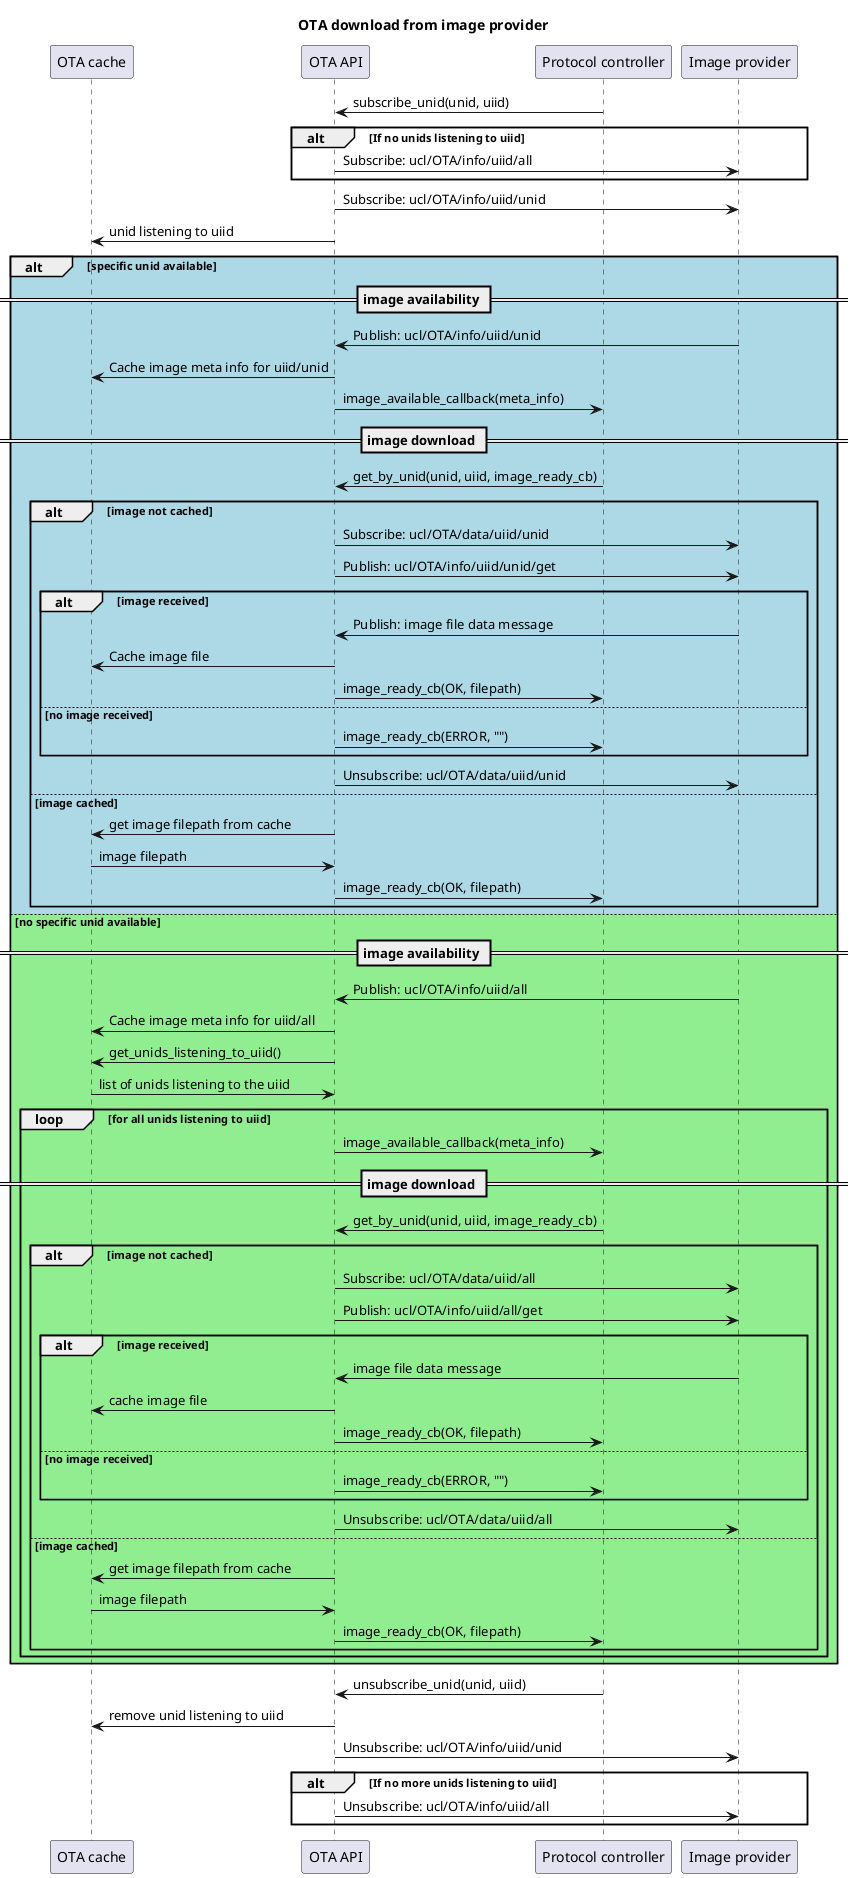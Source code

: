 @startuml ota_internal.svg
title OTA download from image provider

participant "OTA cache" as OTAC
participant "OTA API" as API
participant "Protocol controller" as PC
participant "Image provider" as IP

PC -> API: subscribe_unid(unid, uiid)

alt If no unids listening to uiid
API -> IP: Subscribe: ucl/OTA/info/uiid/all
end
API -> IP: Subscribe: ucl/OTA/info/uiid/unid
API -> OTAC: unid listening to uiid
alt #LightBlue specific unid available
== image availability ==
IP -> API: Publish: ucl/OTA/info/uiid/unid
API -> OTAC: Cache image meta info for uiid/unid
API -> PC: image_available_callback(meta_info)
== image download ==
PC -> API: get_by_unid(unid, uiid, image_ready_cb)
alt #LightBlue image not cached
API -> IP: Subscribe: ucl/OTA/data/uiid/unid
API -> IP: Publish: ucl/OTA/info/uiid/unid/get
alt #LightBlue image received
IP -> API: Publish: image file data message
API -> OTAC: Cache image file
API -> PC: image_ready_cb(OK, filepath)
else no image received
API -> PC: image_ready_cb(ERROR, "")
end
API -> IP: Unsubscribe: ucl/OTA/data/uiid/unid
else #LightBlue image cached
API -> OTAC: get image filepath from cache
OTAC -> API: image filepath
API -> PC: image_ready_cb(OK, filepath)
end

else #LightGreen no specific unid available
== image availability ==
IP -> API: Publish: ucl/OTA/info/uiid/all
API -> OTAC: Cache image meta info for uiid/all
API -> OTAC: get_unids_listening_to_uiid()
OTAC -> API: list of unids listening to the uiid
loop #LightGreen for all unids listening to uiid
API -> PC: image_available_callback(meta_info)
== image download ==
PC -> API: get_by_unid(unid, uiid, image_ready_cb)
alt #LightGreen image not cached
API -> IP: Subscribe: ucl/OTA/data/uiid/all
API -> IP: Publish: ucl/OTA/info/uiid/all/get
alt #LightGreen image received
IP -> API: image file data message
API -> OTAC: cache image file
API -> PC: image_ready_cb(OK, filepath)
else #LightGreen no image received
API -> PC: image_ready_cb(ERROR, "")
end
API -> IP: Unsubscribe: ucl/OTA/data/uiid/all
else #LightGreen image cached
API -> OTAC: get image filepath from cache
OTAC -> API: image filepath
API -> PC: image_ready_cb(OK, filepath)
end
end
end
PC -> API: unsubscribe_unid(unid, uiid)
API -> OTAC: remove unid listening to uiid
API -> IP: Unsubscribe: ucl/OTA/info/uiid/unid
alt If no more unids listening to uiid
API -> IP: Unsubscribe: ucl/OTA/info/uiid/all
end
@enduml
@startuml inline_umlgraph_1.svg
class AttributeStoreRoot
entity Network <<instance>> {
  uint8_t search_key
  ...network data...
}
entity Device_1 <<instance>> {
  zigbee_eui64_t search_key
  ...device data...
}
entity Device_2 <<instance>> {
  zigbee_eui64_t search_key
  ...device data...
}
entity Device_3 <<instance>> {
  zigbee_eui64_t search_key
  ...device data...
}
entity Endpoint_1_1 <<instance>> {
  zigbee_endpoint_id_t search_key
  ...endpoint data...
}
entity Endpoint_1_2 <<instance>> {
  zigbee_endpoint_id_t search_key
  ...endpoint data...
}
entity Endpoint_2_1 <<instance>> {
  zigbee_endpoint_id_t search_key
  ...endpoint data...
}
entity Endpoint_3_1 <<instance>> {
  zigbee_endpoint_id_t search_key
  ...endpoint data...
}
entity Endpoint_3_2 <<instance>> {
  zigbee_endpoint_id_t search_key
  ...endpoint data...
}
entity Endpoint_3_3 <<instance>> {
  zigbee_endpoint_id_t search_key
  ...endpoint data...
}
entity Cluster_1_1_x <<instance>> {
  zcl_cluster_id_t search_key
  ...cluster data...
}
entity Cluster_1_2_x <<instance>> {
  zcl_cluster_id_t search_key
  ...cluster data...
}
entity Cluster_2_1_x <<instance>> {
  zcl_cluster_id_t search_key
  ...cluster data...
}
entity Cluster_3_1_x <<instance>> {
  zcl_cluster_id_t search_key
  ...cluster data...
}
entity Cluster_3_2_x <<instance>> {
  zcl_cluster_id_t search_key
  ...cluster data...
}
entity Cluster_3_3_x <<instance>> {
  zcl_cluster_id_t search_key
  ...cluster data...
}

AttributeStoreRoot o-down- Network: 1..1
Network o-down- Device_1
Network o-down- Device_2
Network o-down- Device_3
Device_1 o-down- Endpoint_1_1
Device_1 o-down- Endpoint_1_2
Device_2 o-down- Endpoint_2_1
Device_3 o-down- Endpoint_3_1
Device_3 o-down- Endpoint_3_2
Device_3 o-down- Endpoint_3_3
Endpoint_1_1 o-down- Cluster_1_1_x
Endpoint_1_2 o-down- Cluster_1_2_x
Endpoint_2_1 o-down- Cluster_2_1_x
Endpoint_3_1 o-down- Cluster_3_1_x
Endpoint_3_2 o-down- Cluster_3_2_x
Endpoint_3_3 o-down- Cluster_3_3_x
@enduml
@startuml inline_umlgraph_3.svg
!pragma teoz true
participant "Listener" as p_listener
participant "Controller" as p_controller
participant "ZigPC Discovery" as p_discovery
participant "ZigPC Gateway" as p_gateway
hide footbox
title "ZigPC Discovery Behaviour"
== Register p_listener (for all device updates) ==
p_listener -> p_discovery: add_listener(listener_callback)
== Start Interview with callback (for single device updates) ==
p_controller -> p_discovery: interview_device(EUI64_X,controller_callback)
...
p_controller <- p_discovery: controller_callback(EUI64_X, DISCOVERY_START)
p_listener <- p_discovery: listener_callback(EUI64_X, DISCOVERY_START)
...
note over p_discovery
Discover endpoints under device
end note
p_discovery -> p_gateway: Send DiscoverDevice Request for EUI64_X
...
alt #pink DeviceDiscovery Timeout
  p_controller <- p_discovery: controller_callback(EUI64_X, DEVICE_DISCOVERY_FAIL)
  p_listener <- p_discovery: listener_callback(EUI64_X, DEVICE_DISCOVERY_FAIL)
else #white
  ...
  p_discovery <- p_gateway: Receive DiscoverDevice Response for EUI64_X \n ActiveEndpointList: [1,2,3]
  ...
  loop for EP in ActiveEndpointList
    ...
    note over p_discovery
    Discover clusters under EP sequentially
    end note
    p_discovery -> p_gateway: Send DiscoverEndpoint Request for EUI64_X::EP
    ...
    alt #pink EndpointDiscovery Timeout
      p_controller <- p_discovery: controller_callback(EUI64_X, ENDPOINT_DISCOVERY_FAIL)
      p_listener <- p_discovery: listener_callback(EUI64_X, ENDPOINT_DISCOVERY_FAIL)
    else #white
      ...
      ...
      p_discovery <- p_gateway: Receive EndpointDiscover Response for EUI64_X::EP \n {serverClusters: [1,4,6], clientClusters: [4]}
    end alt
  end loop

  note over p_discovery
  All Endpoints Discovered, Discovery Complete
  end note
  p_controller <- p_discovery: controller_callback(EUI64_X, DISCOVERY_SUCCESS)
  p_listener <- p_discovery: listener_callback(EUI64_X, DISCOVERY_SUCCESS)
end alt
@enduml
@startuml inline_umlgraph_5.svg
hide footbox
participant "Listener Component" as LC
participant "ZigPC ZCL Command Parser" as CP
participant "ZigPC Gateway" as GT

=== Initialization ==
CP -> GT : Setup notifications for incoming Commands from PAN nodes
...
LC -> CP: Register to receive Groups/AddGroupResponse command events
... Time goes by ...

=== ZCL Groups/AddGroupResponse Command Received from PAN node ==
GT -> CP : Send Command data
CP -> CP : Check cluster support
alt Groups cluster not supported
     CP -> GT: Send back ZCL_CLUSTER_NOT_SUPPORTED status
else Groups cluster parsing supported by component
     CP -> CP : Check Groups/AddGroupResponse support
  alt Groups/AddGroupResponse not supported
    CP -> GT: Send back ZCL_CLUSTER_COMMAND_NOT_SUPPORTED status
  else Groups/AddGroupResponse parsing supported by component
     CP -> CP: Parse payload for Groups/AddGroupResponse
     CP -> CP: Find registered callbacks for Groups/AddGroupResponse
      loop Groups/AddGroupResponse registered callbacks
        CP -> LC: Invoke callback with Groups/AddGroupResponse data
      end loop
     CP -> GT: Send back ZCL_STATUS_SUCCESS status
  end alt
end alt
@enduml
@startuml inline_umlgraph_7.svg
participant "MQTT" as mqtt
participant "DotDot MQTT" as dotdot
participant "OnOff Mapper" as onoff

note over mqtt, onoff
In this example only OnOff mappers are shown.
But there should exist mappers for all supported ZCL Clusters.
In addition only a selection of the supported commands for each of these mappers are shown here.
end note
=== Initialization ==
onoff    -> dotdot: uic_mqtt_dotdot_on_off_on_callback_set(on_cb)
onoff    -> dotdot: uic_mqtt_dotdot_on_off_off_callback_set(off_cb)
onoff    -> dotdot: uic_mqtt_dotdot_set_on_off_write_attributes_callback(on_att_cb)

note over dotdot: uic_mqtt_dotdot_init() is called

dotdot -> mqtt:     uic_mqtt_subscribe("ucl/by-unid/+/+/OnOff/Commands/On", ...);
dotdot -> mqtt:     uic_mqtt_subscribe("ucl/by-unid/+/+/OnOff/Commands/Off", ...);
dotdot -> mqtt:     uic_mqtt_subscribe("ucl/by-unid/+/+/OnOff/Commands/WriteAttributes", ...)
... ...
note over onoff: An end device is added
onoff -> dotdot:    uic_mqtt_dotdot_publish_supported_commands(unid, endpoint)
dotdot -> onoff:    on_cb(unid, endpoint, UIC_MQTT_DOTDOT_CALLBACK_TYPE_SUPPORT_CHECK)
dotdot -> onoff:    off_cb(unid, endpoint, UIC_MQTT_DOTDOT_CALLBACK_TYPE_SUPPORT_CHECK)

note over dotdot, onoff
When uic_mqtt_dotdot_publish_supported_commands is called,
DotDot MQTT calls all registered OnOff command callback functions
with UIC_MQTT_DOTDOT_CALLBACK_TYPE_SUPPORT_CHECK.
When the Command is supported by the unid/endpoint
SL_STATUS_OK shall be returned, otherwise SL_STATUS_NOT_AVAILABLE.

In this example both callbacks returns SL_STATUS_OK
end note

dotdot -> mqtt:     uic_mqtt_publish("ucl/by-unid/<unid>/ep<x>/OnOff/SupportedCommands", "[\"On\", \"Off\"]")
... ...
note over mqtt: IoT Service has published an OnOff/Commands/Off
mqtt -> dotdot:     uic_mqtt_dotdot_on_on_off_off(topic, message)
dotdot -> onoff:    on_cb(unid, endpoint, UIC_MQTT_DOTDOT_CALLBACK_TYPE_NORMAL)
@enduml
@startuml ota_image_listener_component.svg
title OTA Image Listener component
legend top
<font color=#0039FB>MQTT Subscription</font>
<font color=#2b3618>MQTT Unsubscribe</font>
<font color=#00003C>Retained MQTT Publication</font>
<font color=#6C2A0D>Unretained MQTT Publication</font>
endlegend

participant "Protocol Controller" as PC
participant "OTA" as IL
participant "MQTT Broker" as MQTT

note over IL
- 'image_available' callback with data containing meta data the newly available image.
- 'image_base_path' path used to download the images to.
- 'cache_size' defines the max amount of images to be cached by the ota component.
- 'timeout' the time before a get function returns with result TIMEOUT
end note
PC-> IL: init(image_available, image_base_path, cache_size, timeout)
note over IL: we have 2 ways to subscribe for images; 1. via uiid 2. via unid's (uiid, unid)
PC->IL:subscribe_uiid(uiid)
activate IL
IL->MQTT:<font color=#0039FB>ucl/OTA/info/<UIID>/all</font>
IL-->PC
deactivate IL
== node discovery ==
loop for n nodes in the network
note over IL
The PC is responsible to obtian nodes and their corresponding fwk versioning info.
Secondly, it needs to tell us when a node is not part of a network anymore.
end note
PC->IL:subscribe_unid(unid, uiid)
activate IL
IL->MQTT:<font color=#0039FB>ucl/OTA/info/<UIID>/<UNID></font>
IL-->PC
deactivate IL
end
...
...
note over MQTT: new image coming in!
MQTT->IL: <font color=#00003C>ucl/OTA/info/<UIID>/all/+</font>
activate IL
IL->PC:image_available(uiid, unid, new_version, apply_after)
deactivate IL
note over PC: protocol controller decides to get the image
PC->IL: get(uiid, image_ready_cb)
activate IL
IL->MQTT:<font color=#0039FB>ucl/OTA/data/<UIID></font>
IL->MQTT:<font color=#6C2A0D>ucl/OTA/data/<UIID>/get</font>
MQTT->IL:<font color=#6C2A0D>ucl/OTA/data/<UIID></font>
IL->MQTT:<font color=#2b3618> ucl/OTA/data/<UIID></font>
IL->PC: image_ready_cb(image_meta)
deactivate IL

...
note over PC: protocol controller sends updates to the image_listener
PC->IL: update_*status*(uiid, unid, endpoint, *status*)
activate IL
IL-> MQTT: <font color=#00003C>ucl/by-unid/<UNID>/OTA/<UIID>/+
IL-->PC
deactivate IL
...

PC->IL:unregister_unid(unid)
activate IL
IL-> MQTT: <font color=#00003C>ucl/by-unid/<UNID>/OTA/<UIID>/+
deactivate IL
PC->IL: unregister(uiid)
PC->IL: clear_cache()
@enduml
@startuml inline_umlgraph_9.svg
participant MQTT
participant SmartStartManagement as SSM
participant ProtocolControllerSmartStartManagement as PCSSM

note over SSM: Init
SSM         -> MQTT : Subscribe to <i>ucl/SmartStart/List</i>
MQTT        -> SSM  : onMqttPublish(<i>ucl/SmartStart/List</i>)
note over SSM       : Update smartstart_cache
SSM         -> PCSSM: on_smartstart_state_changed()
note over PCSSM : Enable/Disable Inclusion of SmartStart Devices
... Time goes by ...
group Node Added from ProtocolController
  note over PCSSM   : Node added with SmartStart
  PCSSM     -> SSM  : get_cache_entry(unid)
  note over PCSSM   : If node is found in cache continue to add the node
  PCSSM     -> SSM  : notify_node_added(key, unid)
  SSM       -> MQTT : Publish(<i>ucl/SmartStart/List/Update</i>, data)\ndata contains the updated    SmartStart entry,\nthat has been added
  MQTT        -> SSM  : onMqttPublish(<i>ucl/SmartStart/List</i>)
  note over SSM       : Update smartstart_cache
end
group Node Removed from ProtocolController
  note over PCSSM   : Node Removed from Network
  PCSSM     -> SSM  : notify_node_removed(unid)
  SSM       -> MQTT : Publish(<i>ucl/SmartStart/List/Update</i>, data)\ndata contains the updated    SmartStart entry,\nthat has been removed
  MQTT        -> SSM  : onMqttPublish(<i>ucl/SmartStart/List</i>)
  note over SSM       : Update smartstart_cache
end

group Node Added in SmartStartList
  MQTT      -> SSM  : onMqttPublish(<i>ucl/SmartStart/List</i>)
  note over SSM     : Update smartstart_cache
  SSM       -> PCSSM: on_smartstart_state_changed()
end
group Node Removed from ProtocolController
  MQTT      -> SSM  : onMqttPublish(<i>ucl/SmartStart/List</i>)
  note over SSM     : Update smartstart_cache
  SSM       -> PCSSM: on_smartstart_state_changed()
end
@enduml
@startuml inline_umlgraph_11.svg
  box "MQTT Broker" #LightYellow
  participant MQTT
  end box

  box "ZPC" #LightBlue
  participant StateTopic
  participant AttributeStore
  end box
  note over StateTopic,AttributeStore: Init
  StateTopic          -> AttributeStore       : attribute_store_register_callback_by_type(att_store_node_cb, ATTRIBUTE_NODE_ID)
  StateTopic          -> AttributeStore       : attribute_store_register_callback_by_type_and_state(att_store_network_status_cb, DOTDOT_ATTRIBUTE_ID_STATE_NETWORK_STATUS, REPORTED_ATTRIBUTE)
  ... ...
  note over StateTopic,AttributeStore: NETWORK_STATUS updated (ZCL_NODE_STATE_NETWORK_STATUS_ONLINE_FUNCTIONAL)
  AttributeStore      -> StateTopic           : att_store_network_status_cb(NETWORK_STATUS, ATTRIBUTE_UPDATED)
  StateTopic          -> MQTT                 : <i>ucl/by-unid/<new-node>/State</i>\n{"NetworkState": "Included", ...}
  ... ...
  note over StateTopic,AttributeStore: Remove Node
  AttributeStore      -> StateTopic           : att_store_node_cb(node_id, ATTRIBUTE_DELETED)
  StateTopic          -> MQTT                 : delete <i>ucl/by-unid/<new-node></i>
@enduml
@startuml inline_umlgraph_13.svg
title Relationships - Class Diagram

title Mapping engine

class ast::MapperEngine
class ast::UAMGrammer
class ast::eval
class ast::dep_eval
class attribute_store

ast::MapperEngine <|-down- ast::UAMGrammer : AST
ast::MapperEngine <|-down- ast::eval : optional value
ast::MapperEngine <|-down- ast::dep_eval : dependencies
ast::MapperEngine <|-up-   attribute_store:  on_attribute_updated()
@enduml
